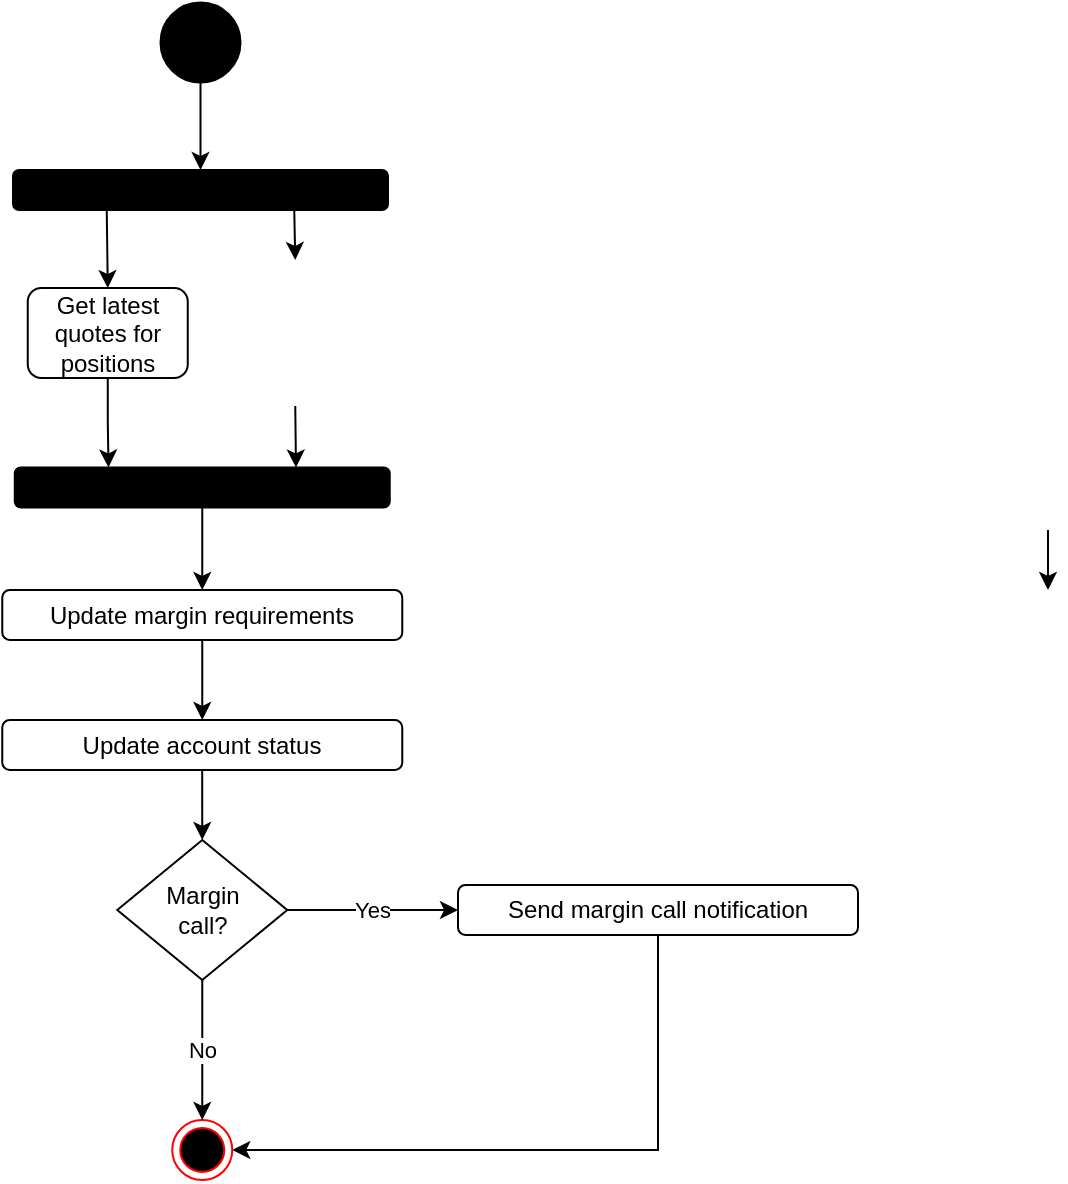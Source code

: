 <mxfile version="13.9.9" type="github"><diagram id="h0yh4uh9Ou2qqzZrw4VW" name="Page-1"><mxGraphModel dx="1038" dy="548" grid="1" gridSize="10" guides="1" tooltips="1" connect="1" arrows="1" fold="1" page="1" pageScale="1" pageWidth="850" pageHeight="1100" math="0" shadow="0"><root><mxCell id="0"/><mxCell id="1" parent="0"/><mxCell id="CvozXVyJyX2lD8ZnYhm1-18" style="edgeStyle=orthogonalEdgeStyle;rounded=0;orthogonalLoop=1;jettySize=auto;html=1;entryX=0;entryY=0.5;entryDx=0;entryDy=0;" edge="1" parent="1" source="fXs1r2CifXFu1rM4M8Fj-1" target="CvozXVyJyX2lD8ZnYhm1-1"><mxGeometry relative="1" as="geometry"/></mxCell><mxCell id="fXs1r2CifXFu1rM4M8Fj-1" value="" style="ellipse;whiteSpace=wrap;html=1;aspect=fixed;fillColor=#000000;" parent="1" vertex="1"><mxGeometry x="221.25" y="31.25" width="40" height="40" as="geometry"/></mxCell><mxCell id="OsMlclKe9sGLii8gvVtk-3" value="Yes" style="edgeStyle=orthogonalEdgeStyle;rounded=0;orthogonalLoop=1;jettySize=auto;html=1;entryX=0.5;entryY=0;entryDx=0;entryDy=0;" parent="1" source="VuRGxG7bOyYZiGMy-mUK-19" edge="1"><mxGeometry relative="1" as="geometry"><mxPoint x="665" y="450" as="targetPoint"/></mxGeometry></mxCell><mxCell id="U1gIK-Ml1kVYt0ZC6_mx-13" style="edgeStyle=orthogonalEdgeStyle;rounded=0;orthogonalLoop=1;jettySize=auto;html=1;entryX=0.5;entryY=0;entryDx=0;entryDy=0;exitX=0.5;exitY=1;exitDx=0;exitDy=0;" parent="1" target="fXs1r2CifXFu1rM4M8Fj-3" edge="1"><mxGeometry relative="1" as="geometry"><Array as="points"/><mxPoint x="220" y="420" as="sourcePoint"/></mxGeometry></mxCell><mxCell id="VuRGxG7bOyYZiGMy-mUK-20" value="" style="edgeStyle=orthogonalEdgeStyle;rounded=0;orthogonalLoop=1;jettySize=auto;html=1;entryX=0.5;entryY=0;entryDx=0;entryDy=0;" parent="1" source="OsMlclKe9sGLii8gvVtk-1" edge="1"><mxGeometry relative="1" as="geometry"><mxPoint x="665" y="325" as="targetPoint"/><mxPoint x="665" y="295" as="sourcePoint"/></mxGeometry></mxCell><mxCell id="CvozXVyJyX2lD8ZnYhm1-9" style="edgeStyle=orthogonalEdgeStyle;rounded=0;orthogonalLoop=1;jettySize=auto;html=1;exitX=1;exitY=0.25;exitDx=0;exitDy=0;entryX=0.5;entryY=0;entryDx=0;entryDy=0;" edge="1" parent="1" source="CvozXVyJyX2lD8ZnYhm1-1" target="CvozXVyJyX2lD8ZnYhm1-8"><mxGeometry relative="1" as="geometry"/></mxCell><mxCell id="CvozXVyJyX2lD8ZnYhm1-14" style="edgeStyle=orthogonalEdgeStyle;rounded=0;orthogonalLoop=1;jettySize=auto;html=1;exitX=1;exitY=0.75;exitDx=0;exitDy=0;entryX=0.5;entryY=0;entryDx=0;entryDy=0;" edge="1" parent="1" source="CvozXVyJyX2lD8ZnYhm1-1" target="CvozXVyJyX2lD8ZnYhm1-5"><mxGeometry relative="1" as="geometry"/></mxCell><mxCell id="CvozXVyJyX2lD8ZnYhm1-1" value="" style="rounded=1;whiteSpace=wrap;html=1;fillColor=#000000;rotation=90;" vertex="1" parent="1"><mxGeometry x="231.25" y="31.25" width="20" height="187.5" as="geometry"/></mxCell><mxCell id="CvozXVyJyX2lD8ZnYhm1-20" style="edgeStyle=orthogonalEdgeStyle;rounded=0;orthogonalLoop=1;jettySize=auto;html=1;" edge="1" parent="1" source="CvozXVyJyX2lD8ZnYhm1-3" target="CvozXVyJyX2lD8ZnYhm1-19"><mxGeometry relative="1" as="geometry"/></mxCell><mxCell id="CvozXVyJyX2lD8ZnYhm1-3" value="" style="rounded=1;whiteSpace=wrap;html=1;fillColor=#000000;rotation=90;" vertex="1" parent="1"><mxGeometry x="232.13" y="180" width="20" height="187.5" as="geometry"/></mxCell><mxCell id="CvozXVyJyX2lD8ZnYhm1-15" style="edgeStyle=orthogonalEdgeStyle;rounded=0;orthogonalLoop=1;jettySize=auto;html=1;exitX=0.5;exitY=1;exitDx=0;exitDy=0;entryX=0;entryY=0.75;entryDx=0;entryDy=0;" edge="1" parent="1" source="CvozXVyJyX2lD8ZnYhm1-5" target="CvozXVyJyX2lD8ZnYhm1-3"><mxGeometry relative="1" as="geometry"/></mxCell><mxCell id="CvozXVyJyX2lD8ZnYhm1-5" value="Get latest quotes for positions" style="rounded=1;whiteSpace=wrap;html=1;fillColor=#FFFFFF;" vertex="1" parent="1"><mxGeometry x="154.88" y="174" width="80" height="45" as="geometry"/></mxCell><mxCell id="CvozXVyJyX2lD8ZnYhm1-10" style="edgeStyle=orthogonalEdgeStyle;rounded=0;orthogonalLoop=1;jettySize=auto;html=1;exitX=0.5;exitY=1;exitDx=0;exitDy=0;entryX=0;entryY=0.25;entryDx=0;entryDy=0;" edge="1" parent="1" source="CvozXVyJyX2lD8ZnYhm1-8" target="CvozXVyJyX2lD8ZnYhm1-3"><mxGeometry relative="1" as="geometry"/></mxCell><mxCell id="CvozXVyJyX2lD8ZnYhm1-8" value="" style="shape=image;html=1;verticalAlign=top;verticalLabelPosition=bottom;labelBackgroundColor=#ffffff;imageAspect=0;aspect=fixed;image=https://cdn4.iconfinder.com/data/icons/user-interface-glyph-5/32/Clock-128.png" vertex="1" parent="1"><mxGeometry x="252.13" y="160" width="73" height="73" as="geometry"/></mxCell><mxCell id="CvozXVyJyX2lD8ZnYhm1-30" style="edgeStyle=orthogonalEdgeStyle;rounded=0;orthogonalLoop=1;jettySize=auto;html=1;entryX=0.5;entryY=0;entryDx=0;entryDy=0;" edge="1" parent="1" source="CvozXVyJyX2lD8ZnYhm1-19" target="CvozXVyJyX2lD8ZnYhm1-28"><mxGeometry relative="1" as="geometry"/></mxCell><mxCell id="CvozXVyJyX2lD8ZnYhm1-19" value="Update margin requirements" style="rounded=1;whiteSpace=wrap;html=1;fillColor=#FFFFFF;" vertex="1" parent="1"><mxGeometry x="142.13" y="325" width="200" height="25" as="geometry"/></mxCell><mxCell id="CvozXVyJyX2lD8ZnYhm1-27" value="" style="ellipse;html=1;shape=endState;fillColor=#000000;strokeColor=#ff0000;" vertex="1" parent="1"><mxGeometry x="227.13" y="590" width="30" height="30" as="geometry"/></mxCell><mxCell id="CvozXVyJyX2lD8ZnYhm1-32" style="edgeStyle=orthogonalEdgeStyle;rounded=0;orthogonalLoop=1;jettySize=auto;html=1;entryX=0.5;entryY=0;entryDx=0;entryDy=0;" edge="1" parent="1" source="CvozXVyJyX2lD8ZnYhm1-28" target="CvozXVyJyX2lD8ZnYhm1-31"><mxGeometry relative="1" as="geometry"/></mxCell><mxCell id="CvozXVyJyX2lD8ZnYhm1-28" value="Update account status" style="rounded=1;whiteSpace=wrap;html=1;fillColor=#FFFFFF;" vertex="1" parent="1"><mxGeometry x="142.13" y="390" width="200" height="25" as="geometry"/></mxCell><mxCell id="CvozXVyJyX2lD8ZnYhm1-33" value="No" style="edgeStyle=orthogonalEdgeStyle;rounded=0;orthogonalLoop=1;jettySize=auto;html=1;entryX=0.5;entryY=0;entryDx=0;entryDy=0;" edge="1" parent="1" source="CvozXVyJyX2lD8ZnYhm1-31" target="CvozXVyJyX2lD8ZnYhm1-27"><mxGeometry relative="1" as="geometry"/></mxCell><mxCell id="CvozXVyJyX2lD8ZnYhm1-35" value="Yes" style="edgeStyle=orthogonalEdgeStyle;rounded=0;orthogonalLoop=1;jettySize=auto;html=1;entryX=0;entryY=0.5;entryDx=0;entryDy=0;" edge="1" parent="1" source="CvozXVyJyX2lD8ZnYhm1-31" target="CvozXVyJyX2lD8ZnYhm1-34"><mxGeometry relative="1" as="geometry"/></mxCell><mxCell id="CvozXVyJyX2lD8ZnYhm1-31" value="Margin &lt;br&gt;call?" style="rhombus;whiteSpace=wrap;html=1;" vertex="1" parent="1"><mxGeometry x="199.63" y="450" width="85" height="70" as="geometry"/></mxCell><mxCell id="CvozXVyJyX2lD8ZnYhm1-36" style="edgeStyle=orthogonalEdgeStyle;rounded=0;orthogonalLoop=1;jettySize=auto;html=1;entryX=1;entryY=0.5;entryDx=0;entryDy=0;exitX=0.5;exitY=1;exitDx=0;exitDy=0;" edge="1" parent="1" source="CvozXVyJyX2lD8ZnYhm1-34" target="CvozXVyJyX2lD8ZnYhm1-27"><mxGeometry relative="1" as="geometry"/></mxCell><mxCell id="CvozXVyJyX2lD8ZnYhm1-34" value="Send margin call notification" style="rounded=1;whiteSpace=wrap;html=1;fillColor=#FFFFFF;" vertex="1" parent="1"><mxGeometry x="370" y="472.5" width="200" height="25" as="geometry"/></mxCell></root></mxGraphModel></diagram></mxfile>